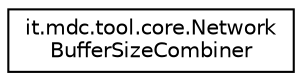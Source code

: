 digraph "Graphical Class Hierarchy"
{
 // LATEX_PDF_SIZE
  edge [fontname="Helvetica",fontsize="10",labelfontname="Helvetica",labelfontsize="10"];
  node [fontname="Helvetica",fontsize="10",shape=record];
  rankdir="LR";
  Node0 [label="it.mdc.tool.core.Network\lBufferSizeCombiner",height=0.2,width=0.4,color="black", fillcolor="white", style="filled",URL="$d2/de1/classit_1_1mdc_1_1tool_1_1core_1_1_network_buffer_size_combiner.html",tooltip=" "];
}
